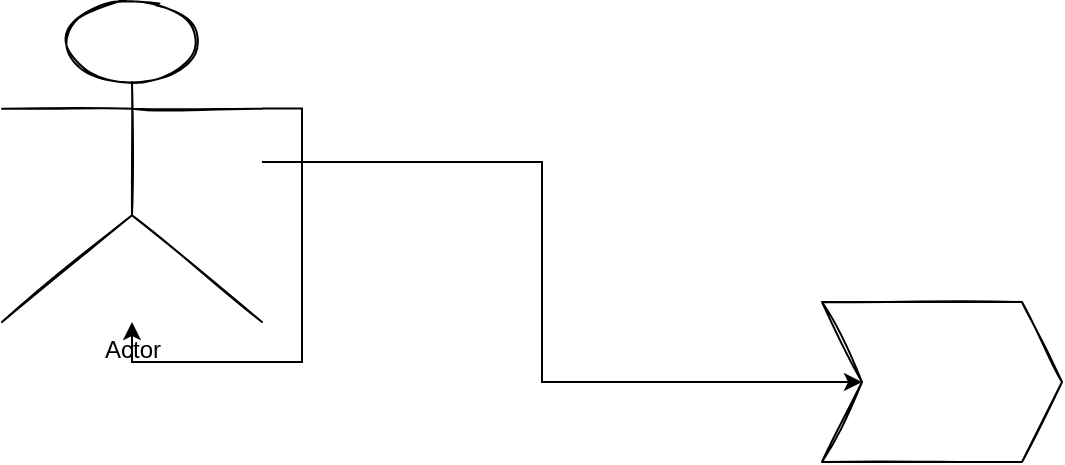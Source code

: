 <mxfile version="14.4.2" type="github">
  <diagram id="PddwCoc8pTNlXu5r-jNh" name="Page-1">
    <mxGraphModel dx="1419" dy="952" grid="1" gridSize="10" guides="1" tooltips="1" connect="1" arrows="1" fold="1" page="1" pageScale="1" pageWidth="1169" pageHeight="827" math="0" shadow="0">
      <root>
        <mxCell id="0" />
        <mxCell id="1" parent="0" />
        <mxCell id="akpqNs-Gpo21S4tmZgW2-4" style="edgeStyle=orthogonalEdgeStyle;rounded=0;orthogonalLoop=1;jettySize=auto;html=1;" edge="1" parent="1" source="akpqNs-Gpo21S4tmZgW2-1" target="akpqNs-Gpo21S4tmZgW2-3">
          <mxGeometry relative="1" as="geometry" />
        </mxCell>
        <mxCell id="akpqNs-Gpo21S4tmZgW2-1" value="Actor" style="shape=umlActor;verticalLabelPosition=bottom;verticalAlign=top;html=1;outlineConnect=0;sketch=10;" vertex="1" parent="1">
          <mxGeometry x="110" y="220" width="130" height="160" as="geometry" />
        </mxCell>
        <mxCell id="akpqNs-Gpo21S4tmZgW2-2" style="edgeStyle=orthogonalEdgeStyle;rounded=0;orthogonalLoop=1;jettySize=auto;html=1;exitX=1;exitY=0.333;exitDx=0;exitDy=0;exitPerimeter=0;" edge="1" parent="1" source="akpqNs-Gpo21S4tmZgW2-1" target="akpqNs-Gpo21S4tmZgW2-1">
          <mxGeometry relative="1" as="geometry" />
        </mxCell>
        <mxCell id="akpqNs-Gpo21S4tmZgW2-3" value="" style="shape=step;perimeter=stepPerimeter;whiteSpace=wrap;html=1;fixedSize=1;sketch=10;" vertex="1" parent="1">
          <mxGeometry x="520" y="370" width="120" height="80" as="geometry" />
        </mxCell>
      </root>
    </mxGraphModel>
  </diagram>
</mxfile>

